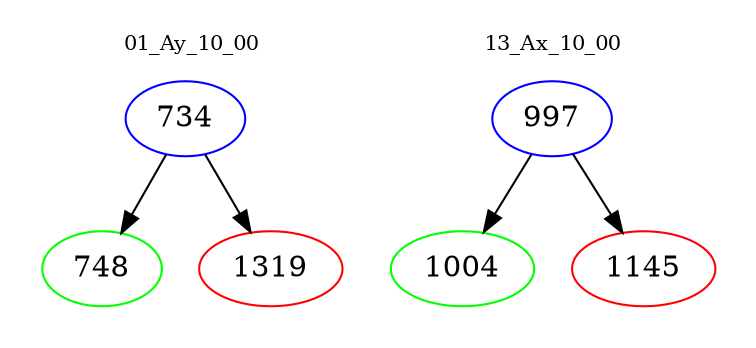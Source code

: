 digraph{
subgraph cluster_0 {
color = white
label = "01_Ay_10_00";
fontsize=10;
T0_734 [label="734", color="blue"]
T0_734 -> T0_748 [color="black"]
T0_748 [label="748", color="green"]
T0_734 -> T0_1319 [color="black"]
T0_1319 [label="1319", color="red"]
}
subgraph cluster_1 {
color = white
label = "13_Ax_10_00";
fontsize=10;
T1_997 [label="997", color="blue"]
T1_997 -> T1_1004 [color="black"]
T1_1004 [label="1004", color="green"]
T1_997 -> T1_1145 [color="black"]
T1_1145 [label="1145", color="red"]
}
}
